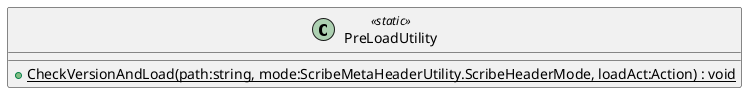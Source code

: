 @startuml
class PreLoadUtility <<static>> {
    + {static} CheckVersionAndLoad(path:string, mode:ScribeMetaHeaderUtility.ScribeHeaderMode, loadAct:Action) : void
}
@enduml
